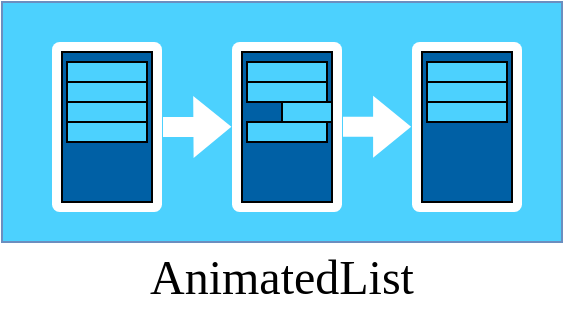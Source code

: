 <mxfile version="12.4.2" type="device" pages="1"><diagram id="av6D0JeWpG23E0MHKbku" name="Page-1"><mxGraphModel dx="378" dy="272" grid="1" gridSize="5" guides="1" tooltips="1" connect="1" arrows="1" fold="1" page="1" pageScale="1" pageWidth="850" pageHeight="1100" math="0" shadow="0"><root><mxCell id="0"/><mxCell id="1" parent="0"/><mxCell id="ZpUmJKZXeQCfNPqQizG6-1" value="" style="rounded=0;whiteSpace=wrap;html=1;fillColor=#4cd1fe;strokeColor=#6c8ebf;" parent="1" vertex="1"><mxGeometry x="220" y="130" width="280" height="120" as="geometry"/></mxCell><mxCell id="ZpUmJKZXeQCfNPqQizG6-8" value="&lt;font style=&quot;font-size: 24px&quot; face=&quot;Verdana&quot;&gt;AnimatedList&lt;/font&gt;" style="text;html=1;strokeColor=none;fillColor=none;align=center;verticalAlign=middle;whiteSpace=wrap;rounded=0;" parent="1" vertex="1"><mxGeometry x="220" y="250" width="280" height="35" as="geometry"/></mxCell><mxCell id="V_hHVF4DboTQGZPSCghX-16" value="" style="group;strokeColor=none;container=1;" parent="1" vertex="1" connectable="0"><mxGeometry x="245" y="150" width="90" height="95" as="geometry"/></mxCell><mxCell id="V_hHVF4DboTQGZPSCghX-10" value="" style="rounded=1;whiteSpace=wrap;html=1;fillColor=#FFFFFF;strokeColor=none;arcSize=7;" parent="V_hHVF4DboTQGZPSCghX-16" vertex="1"><mxGeometry width="55" height="85" as="geometry"/></mxCell><mxCell id="RnJwO_mPp5U1FvllvWYM-1" value="" style="rounded=0;whiteSpace=wrap;html=1;fillColor=#0060A5;" parent="V_hHVF4DboTQGZPSCghX-16" vertex="1"><mxGeometry x="5" y="5" width="45" height="75" as="geometry"/></mxCell><mxCell id="RnJwO_mPp5U1FvllvWYM-2" value="" style="rounded=0;whiteSpace=wrap;html=1;fillColor=#4CD1FE;strokeColor=#000000;" parent="V_hHVF4DboTQGZPSCghX-16" vertex="1"><mxGeometry x="7.5" y="10" width="40" height="10" as="geometry"/></mxCell><mxCell id="IGXyNiYWvqAYpUaKQqRz-1" value="" style="rounded=0;whiteSpace=wrap;html=1;fillColor=#4CD1FE;strokeColor=#000000;" vertex="1" parent="V_hHVF4DboTQGZPSCghX-16"><mxGeometry x="7.5" y="20" width="40" height="10" as="geometry"/></mxCell><mxCell id="IGXyNiYWvqAYpUaKQqRz-2" value="" style="rounded=0;whiteSpace=wrap;html=1;fillColor=#4CD1FE;strokeColor=#000000;" vertex="1" parent="V_hHVF4DboTQGZPSCghX-16"><mxGeometry x="7.5" y="30" width="40" height="10" as="geometry"/></mxCell><mxCell id="IGXyNiYWvqAYpUaKQqRz-3" value="" style="rounded=0;whiteSpace=wrap;html=1;fillColor=#4CD1FE;strokeColor=#000000;" vertex="1" parent="V_hHVF4DboTQGZPSCghX-16"><mxGeometry x="7.5" y="40" width="40" height="10" as="geometry"/></mxCell><mxCell id="V_hHVF4DboTQGZPSCghX-19" style="edgeStyle=orthogonalEdgeStyle;shape=flexArrow;rounded=0;orthogonalLoop=1;jettySize=auto;html=1;entryX=0;entryY=0.5;entryDx=0;entryDy=0;fillColor=#ffffff;strokeColor=none;" parent="1" edge="1"><mxGeometry relative="1" as="geometry"><mxPoint x="390" y="192.389" as="sourcePoint"/><mxPoint x="425.056" y="192.389" as="targetPoint"/></mxGeometry></mxCell><mxCell id="RnJwO_mPp5U1FvllvWYM-38" style="edgeStyle=orthogonalEdgeStyle;rounded=0;orthogonalLoop=1;jettySize=auto;html=1;entryX=0;entryY=0.5;entryDx=0;entryDy=0;shape=flexArrow;fillColor=#ffffff;strokeColor=none;" parent="1" source="V_hHVF4DboTQGZPSCghX-10" edge="1"><mxGeometry relative="1" as="geometry"><mxPoint x="335.2" y="192.4" as="targetPoint"/></mxGeometry></mxCell><mxCell id="IGXyNiYWvqAYpUaKQqRz-11" value="" style="group" vertex="1" connectable="0" parent="1"><mxGeometry x="425" y="150" width="55" height="85" as="geometry"/></mxCell><mxCell id="IGXyNiYWvqAYpUaKQqRz-12" value="" style="rounded=1;whiteSpace=wrap;html=1;fillColor=#FFFFFF;strokeColor=none;arcSize=7;" vertex="1" parent="IGXyNiYWvqAYpUaKQqRz-11"><mxGeometry width="55" height="85" as="geometry"/></mxCell><mxCell id="IGXyNiYWvqAYpUaKQqRz-13" value="" style="rounded=0;whiteSpace=wrap;html=1;fillColor=#0060A5;" vertex="1" parent="IGXyNiYWvqAYpUaKQqRz-11"><mxGeometry x="5" y="5" width="45" height="75" as="geometry"/></mxCell><mxCell id="IGXyNiYWvqAYpUaKQqRz-14" value="" style="rounded=0;whiteSpace=wrap;html=1;fillColor=#4CD1FE;strokeColor=#000000;" vertex="1" parent="IGXyNiYWvqAYpUaKQqRz-11"><mxGeometry x="7.5" y="10" width="40" height="10" as="geometry"/></mxCell><mxCell id="IGXyNiYWvqAYpUaKQqRz-15" value="" style="rounded=0;whiteSpace=wrap;html=1;fillColor=#4CD1FE;strokeColor=#000000;" vertex="1" parent="IGXyNiYWvqAYpUaKQqRz-11"><mxGeometry x="7.5" y="20" width="40" height="10" as="geometry"/></mxCell><mxCell id="IGXyNiYWvqAYpUaKQqRz-16" value="" style="rounded=0;whiteSpace=wrap;html=1;fillColor=#4CD1FE;strokeColor=#000000;" vertex="1" parent="IGXyNiYWvqAYpUaKQqRz-11"><mxGeometry x="7.5" y="30" width="40" height="10" as="geometry"/></mxCell><mxCell id="IGXyNiYWvqAYpUaKQqRz-4" value="" style="rounded=1;whiteSpace=wrap;html=1;fillColor=#FFFFFF;strokeColor=none;arcSize=7;" vertex="1" parent="1"><mxGeometry x="335" y="150" width="55" height="85" as="geometry"/></mxCell><mxCell id="IGXyNiYWvqAYpUaKQqRz-5" value="" style="rounded=0;whiteSpace=wrap;html=1;fillColor=#0060A5;" vertex="1" parent="1"><mxGeometry x="340" y="155" width="45" height="75" as="geometry"/></mxCell><mxCell id="IGXyNiYWvqAYpUaKQqRz-6" value="" style="rounded=0;whiteSpace=wrap;html=1;fillColor=#4CD1FE;strokeColor=#000000;" vertex="1" parent="1"><mxGeometry x="342.5" y="160" width="40" height="10" as="geometry"/></mxCell><mxCell id="IGXyNiYWvqAYpUaKQqRz-7" value="" style="rounded=0;whiteSpace=wrap;html=1;fillColor=#4CD1FE;strokeColor=#000000;" vertex="1" parent="1"><mxGeometry x="342.5" y="170" width="40" height="10" as="geometry"/></mxCell><mxCell id="IGXyNiYWvqAYpUaKQqRz-8" value="" style="rounded=0;whiteSpace=wrap;html=1;fillColor=#4CD1FE;strokeColor=#000000;" vertex="1" parent="1"><mxGeometry x="360" y="180" width="25" height="10" as="geometry"/></mxCell><mxCell id="IGXyNiYWvqAYpUaKQqRz-9" value="" style="rounded=0;whiteSpace=wrap;html=1;fillColor=#4CD1FE;strokeColor=#000000;" vertex="1" parent="1"><mxGeometry x="342.5" y="190" width="40" height="10" as="geometry"/></mxCell></root></mxGraphModel></diagram></mxfile>
